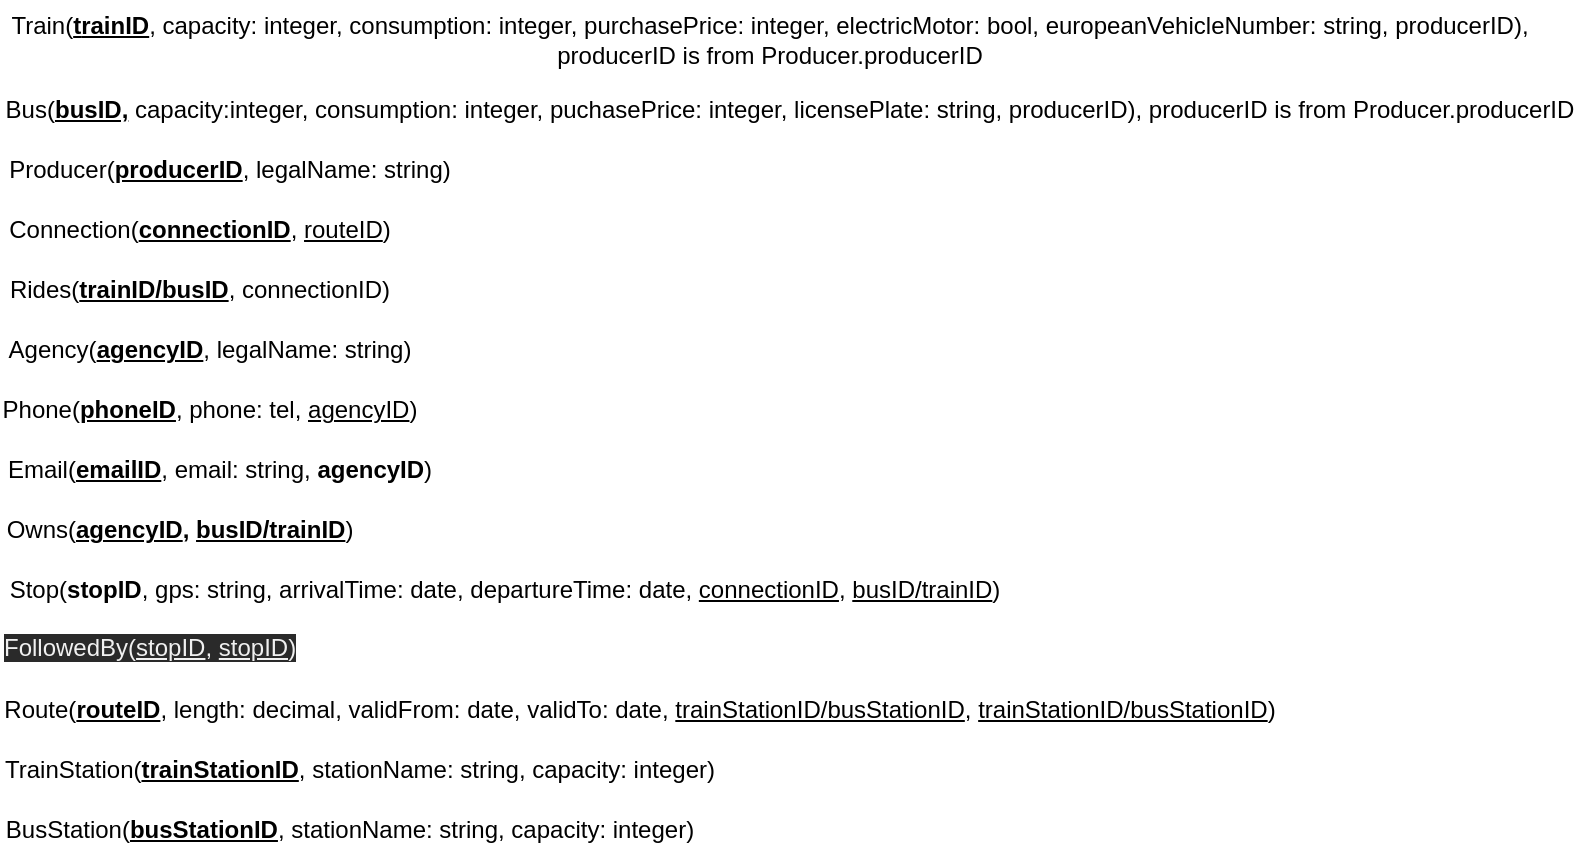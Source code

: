 <mxfile>
    <diagram id="FuOvQAU6wyrWDUQQwPfa" name="Page-1">
        <mxGraphModel dx="829" dy="713" grid="1" gridSize="10" guides="1" tooltips="1" connect="1" arrows="1" fold="1" page="1" pageScale="1" pageWidth="850" pageHeight="1100" math="0" shadow="0">
            <root>
                <mxCell id="0"/>
                <mxCell id="1" parent="0"/>
                <mxCell id="6" value="Train(&lt;b&gt;&lt;u&gt;t&lt;/u&gt;&lt;/b&gt;&lt;u&gt;&lt;b&gt;rainID&lt;/b&gt;&lt;/u&gt;, capacity: integer, consumption: integer, purchasePrice: integer, electricMotor: bool, europeanVehicleNumber: string, producerID), producerID is from Producer.producerID" style="text;html=1;strokeColor=none;fillColor=none;align=center;verticalAlign=middle;whiteSpace=wrap;rounded=0;" parent="1" vertex="1">
                    <mxGeometry x="10" y="10" width="770" height="40" as="geometry"/>
                </mxCell>
                <mxCell id="7" value="Bus(&lt;b&gt;&lt;u&gt;busID,&lt;/u&gt;&lt;/b&gt; capacity:integer, consumption: integer, puchasePrice: integer, licensePlate: string, producerID), producerID is from Producer.producerID" style="text;html=1;strokeColor=none;fillColor=none;align=center;verticalAlign=middle;whiteSpace=wrap;rounded=0;" parent="1" vertex="1">
                    <mxGeometry x="10" y="50" width="790" height="30" as="geometry"/>
                </mxCell>
                <mxCell id="8" value="Producer(&lt;b&gt;&lt;u&gt;producerID&lt;/u&gt;&lt;/b&gt;, legalName: string)" style="text;html=1;strokeColor=none;fillColor=none;align=center;verticalAlign=middle;whiteSpace=wrap;rounded=0;" parent="1" vertex="1">
                    <mxGeometry x="10" y="80" width="230" height="30" as="geometry"/>
                </mxCell>
                <mxCell id="10" value="Connection(&lt;b&gt;&lt;u&gt;connectionID&lt;/u&gt;&lt;/b&gt;, &lt;u&gt;routeID&lt;/u&gt;)" style="text;html=1;strokeColor=none;fillColor=none;align=center;verticalAlign=middle;whiteSpace=wrap;rounded=0;" parent="1" vertex="1">
                    <mxGeometry x="10" y="110" width="200" height="30" as="geometry"/>
                </mxCell>
                <mxCell id="11" value="Rides(&lt;b&gt;&lt;u&gt;trainID/busID&lt;/u&gt;&lt;/b&gt;, connectionID)" style="text;html=1;strokeColor=none;fillColor=none;align=center;verticalAlign=middle;whiteSpace=wrap;rounded=0;" parent="1" vertex="1">
                    <mxGeometry x="10" y="140" width="200" height="30" as="geometry"/>
                </mxCell>
                <mxCell id="14" value="Agency(&lt;b&gt;&lt;u&gt;agencyID&lt;/u&gt;&lt;/b&gt;, legalName: string)" style="text;html=1;strokeColor=none;fillColor=none;align=center;verticalAlign=middle;whiteSpace=wrap;rounded=0;" parent="1" vertex="1">
                    <mxGeometry x="10" y="170" width="210" height="30" as="geometry"/>
                </mxCell>
                <mxCell id="15" value="Phone(&lt;b&gt;&lt;u&gt;phoneID&lt;/u&gt;&lt;/b&gt;, phone: tel, &lt;u&gt;agencyID&lt;/u&gt;)" style="text;html=1;strokeColor=none;fillColor=none;align=center;verticalAlign=middle;whiteSpace=wrap;rounded=0;" parent="1" vertex="1">
                    <mxGeometry x="10" y="200" width="210" height="30" as="geometry"/>
                </mxCell>
                <mxCell id="16" value="Email(&lt;b&gt;&lt;u&gt;emailID&lt;/u&gt;&lt;/b&gt;, email: string, &lt;b&gt;agencyID&lt;/b&gt;)" style="text;html=1;strokeColor=none;fillColor=none;align=center;verticalAlign=middle;whiteSpace=wrap;rounded=0;" parent="1" vertex="1">
                    <mxGeometry x="10" y="230" width="220" height="30" as="geometry"/>
                </mxCell>
                <mxCell id="17" value="Owns(&lt;b&gt;&lt;u&gt;agencyID&lt;/u&gt;, &lt;u&gt;busID/trainID&lt;/u&gt;&lt;/b&gt;)" style="text;html=1;strokeColor=none;fillColor=none;align=center;verticalAlign=middle;whiteSpace=wrap;rounded=0;" parent="1" vertex="1">
                    <mxGeometry x="10" y="260" width="180" height="30" as="geometry"/>
                </mxCell>
                <mxCell id="19" value="Stop(&lt;b&gt;stopID&lt;/b&gt;, gps: string, arrivalTime: date, departureTime: date, &lt;u&gt;connectionID&lt;/u&gt;, &lt;u&gt;busID/trainID&lt;/u&gt;)" style="text;html=1;strokeColor=none;fillColor=none;align=center;verticalAlign=middle;whiteSpace=wrap;rounded=0;" parent="1" vertex="1">
                    <mxGeometry x="10" y="290" width="505" height="30" as="geometry"/>
                </mxCell>
                <mxCell id="22" value="Route(&lt;b&gt;&lt;u&gt;routeID&lt;/u&gt;&lt;/b&gt;,&amp;nbsp;length: decimal, validFrom: date, validTo: date, &lt;u&gt;trainStationID/busStationID&lt;/u&gt;, &lt;u&gt;trainStationID/busStationID&lt;/u&gt;)" style="text;html=1;strokeColor=none;fillColor=none;align=center;verticalAlign=middle;whiteSpace=wrap;rounded=0;" parent="1" vertex="1">
                    <mxGeometry x="10" y="350" width="640" height="30" as="geometry"/>
                </mxCell>
                <mxCell id="24" value="TrainStation(&lt;b&gt;&lt;u&gt;trainStationID&lt;/u&gt;&lt;/b&gt;, stationName: string, capacity: integer)" style="text;html=1;strokeColor=none;fillColor=none;align=center;verticalAlign=middle;whiteSpace=wrap;rounded=0;" parent="1" vertex="1">
                    <mxGeometry x="10" y="380" width="360" height="30" as="geometry"/>
                </mxCell>
                <mxCell id="25" value="BusStation(&lt;b&gt;&lt;u&gt;busStationID&lt;/u&gt;&lt;/b&gt;, stationName: string, capacity: integer)" style="text;html=1;strokeColor=none;fillColor=none;align=center;verticalAlign=middle;whiteSpace=wrap;rounded=0;" parent="1" vertex="1">
                    <mxGeometry x="10" y="410" width="350" height="30" as="geometry"/>
                </mxCell>
                <mxCell id="42" value="&lt;span style=&quot;color: rgb(240, 240, 240); font-family: helvetica; font-size: 12px; font-style: normal; font-weight: 400; letter-spacing: normal; text-align: center; text-indent: 0px; text-transform: none; word-spacing: 0px; background-color: rgb(42, 42, 42); display: inline; float: none;&quot;&gt;FollowedBy(&lt;/span&gt;&lt;u style=&quot;color: rgb(240, 240, 240); font-family: helvetica; font-size: 12px; font-style: normal; font-weight: 400; letter-spacing: normal; text-align: center; text-indent: 0px; text-transform: none; word-spacing: 0px; background-color: rgb(42, 42, 42);&quot;&gt;stopID&lt;/u&gt;&lt;span style=&quot;color: rgb(240, 240, 240); font-family: helvetica; font-size: 12px; font-style: normal; font-weight: 400; letter-spacing: normal; text-align: center; text-indent: 0px; text-transform: none; word-spacing: 0px; background-color: rgb(42, 42, 42); display: inline; float: none;&quot;&gt;,&lt;span&gt;&amp;nbsp;&lt;/span&gt;&lt;/span&gt;&lt;u style=&quot;color: rgb(240, 240, 240); font-family: helvetica; font-size: 12px; font-style: normal; font-weight: 400; letter-spacing: normal; text-align: center; text-indent: 0px; text-transform: none; word-spacing: 0px; background-color: rgb(42, 42, 42);&quot;&gt;stopID&lt;/u&gt;&lt;span style=&quot;color: rgb(240, 240, 240); font-family: helvetica; font-size: 12px; font-style: normal; font-weight: 400; letter-spacing: normal; text-align: center; text-indent: 0px; text-transform: none; word-spacing: 0px; background-color: rgb(42, 42, 42); display: inline; float: none;&quot;&gt;)&lt;/span&gt;" style="text;whiteSpace=wrap;html=1;" vertex="1" parent="1">
                    <mxGeometry x="10" y="320" width="170" height="30" as="geometry"/>
                </mxCell>
            </root>
        </mxGraphModel>
    </diagram>
</mxfile>